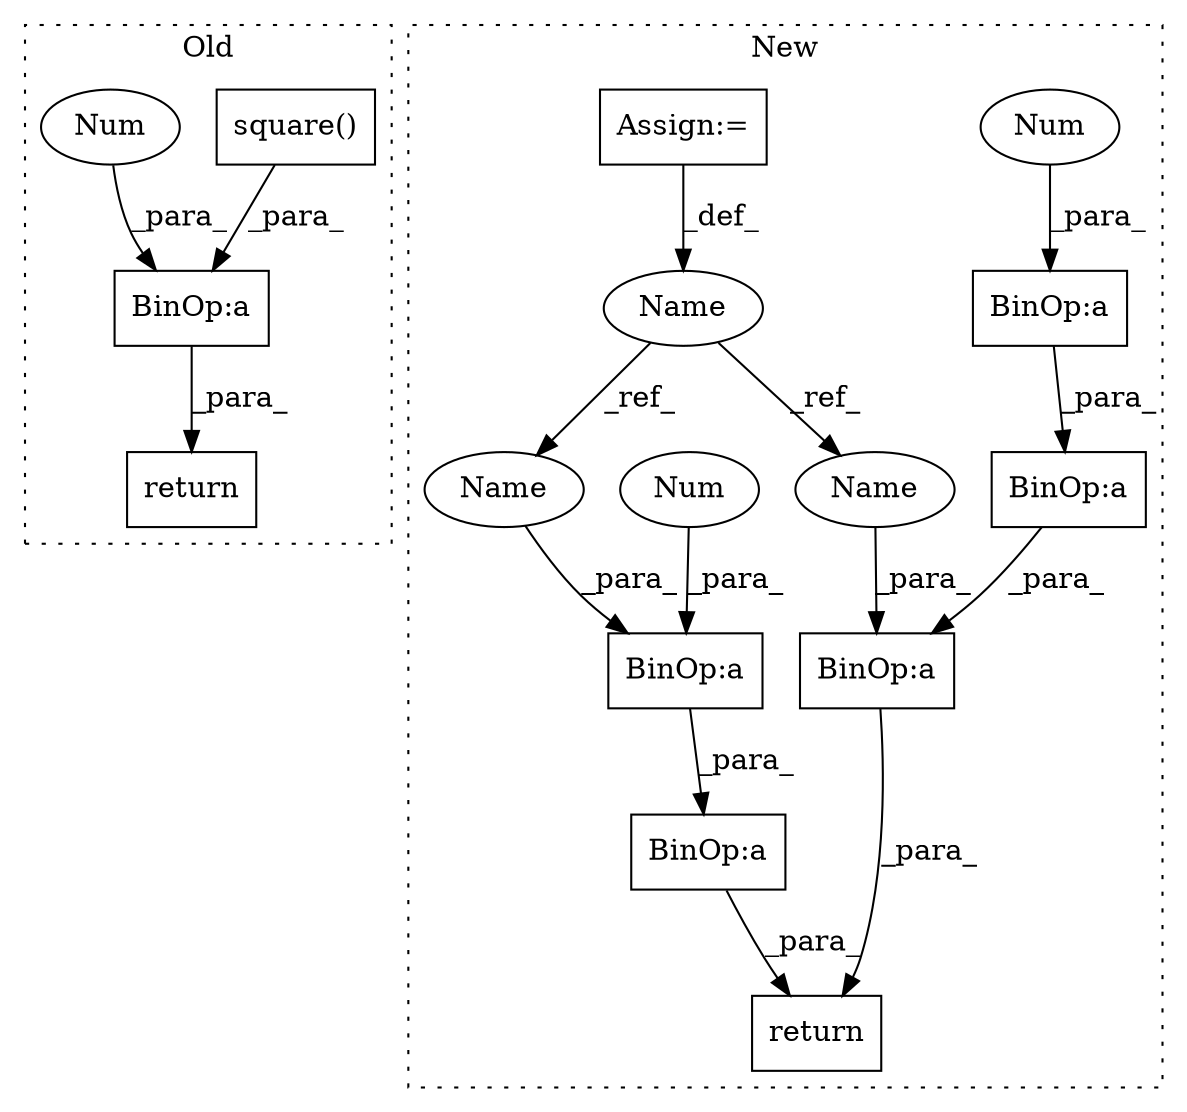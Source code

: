 digraph G {
subgraph cluster0 {
1 [label="square()" a="75" s="371,405" l="11,1" shape="box"];
3 [label="return" a="93" s="360" l="7" shape="box"];
4 [label="BinOp:a" a="82" s="368" l="45" shape="box"];
12 [label="Num" a="76" s="367" l="1" shape="ellipse"];
label = "Old";
style="dotted";
}
subgraph cluster1 {
2 [label="return" a="93" s="429" l="7" shape="box"];
5 [label="BinOp:a" a="82" s="466" l="3" shape="box"];
6 [label="BinOp:a" a="82" s="487" l="4" shape="box"];
7 [label="Assign:=" a="68" s="402" l="3" shape="box"];
8 [label="Num" a="76" s="491" l="1" shape="ellipse"];
9 [label="BinOp:a" a="82" s="492" l="3" shape="box"];
10 [label="BinOp:a" a="82" s="449" l="3" shape="box"];
11 [label="BinOp:a" a="82" s="438" l="3" shape="box"];
13 [label="Num" a="76" s="437" l="1" shape="ellipse"];
14 [label="Name" a="87" s="395" l="7" shape="ellipse"];
15 [label="Name" a="87" s="441" l="7" shape="ellipse"];
16 [label="Name" a="87" s="459" l="7" shape="ellipse"];
label = "New";
style="dotted";
}
1 -> 4 [label="_para_"];
4 -> 3 [label="_para_"];
5 -> 2 [label="_para_"];
6 -> 9 [label="_para_"];
7 -> 14 [label="_def_"];
8 -> 6 [label="_para_"];
9 -> 5 [label="_para_"];
10 -> 2 [label="_para_"];
11 -> 10 [label="_para_"];
12 -> 4 [label="_para_"];
13 -> 11 [label="_para_"];
14 -> 15 [label="_ref_"];
14 -> 16 [label="_ref_"];
15 -> 11 [label="_para_"];
16 -> 5 [label="_para_"];
}